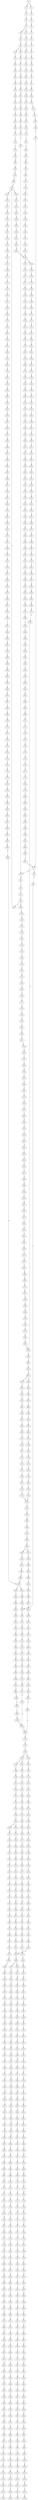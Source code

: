 strict digraph  {
	S0 -> S1 [ label = G ];
	S0 -> S2 [ label = T ];
	S1 -> S3 [ label = T ];
	S2 -> S4 [ label = T ];
	S3 -> S5 [ label = C ];
	S4 -> S6 [ label = C ];
	S5 -> S7 [ label = G ];
	S6 -> S8 [ label = G ];
	S7 -> S9 [ label = A ];
	S7 -> S10 [ label = T ];
	S8 -> S11 [ label = A ];
	S9 -> S12 [ label = A ];
	S10 -> S13 [ label = G ];
	S11 -> S14 [ label = A ];
	S12 -> S15 [ label = C ];
	S13 -> S16 [ label = C ];
	S14 -> S17 [ label = C ];
	S15 -> S18 [ label = C ];
	S15 -> S19 [ label = A ];
	S16 -> S20 [ label = A ];
	S17 -> S21 [ label = A ];
	S18 -> S22 [ label = T ];
	S19 -> S23 [ label = C ];
	S20 -> S24 [ label = T ];
	S21 -> S25 [ label = C ];
	S22 -> S26 [ label = T ];
	S23 -> S27 [ label = C ];
	S24 -> S28 [ label = C ];
	S25 -> S29 [ label = G ];
	S26 -> S30 [ label = C ];
	S27 -> S31 [ label = C ];
	S28 -> S32 [ label = C ];
	S29 -> S33 [ label = C ];
	S30 -> S34 [ label = G ];
	S31 -> S35 [ label = G ];
	S32 -> S36 [ label = G ];
	S33 -> S37 [ label = G ];
	S34 -> S38 [ label = T ];
	S35 -> S39 [ label = T ];
	S36 -> S40 [ label = C ];
	S37 -> S41 [ label = C ];
	S38 -> S42 [ label = A ];
	S39 -> S43 [ label = A ];
	S40 -> S44 [ label = A ];
	S41 -> S45 [ label = A ];
	S42 -> S46 [ label = C ];
	S43 -> S47 [ label = C ];
	S44 -> S48 [ label = C ];
	S45 -> S49 [ label = C ];
	S46 -> S50 [ label = T ];
	S47 -> S51 [ label = G ];
	S48 -> S52 [ label = G ];
	S49 -> S53 [ label = G ];
	S50 -> S54 [ label = T ];
	S51 -> S55 [ label = T ];
	S52 -> S56 [ label = T ];
	S53 -> S57 [ label = T ];
	S54 -> S58 [ label = C ];
	S55 -> S59 [ label = C ];
	S56 -> S60 [ label = C ];
	S57 -> S61 [ label = C ];
	S58 -> S62 [ label = A ];
	S59 -> S63 [ label = C ];
	S60 -> S64 [ label = G ];
	S61 -> S65 [ label = C ];
	S62 -> S66 [ label = A ];
	S63 -> S67 [ label = A ];
	S64 -> S68 [ label = A ];
	S65 -> S69 [ label = A ];
	S66 -> S70 [ label = G ];
	S67 -> S71 [ label = G ];
	S68 -> S72 [ label = G ];
	S69 -> S73 [ label = G ];
	S70 -> S74 [ label = C ];
	S71 -> S75 [ label = C ];
	S72 -> S76 [ label = C ];
	S73 -> S77 [ label = C ];
	S74 -> S78 [ label = G ];
	S75 -> S79 [ label = G ];
	S76 -> S80 [ label = G ];
	S77 -> S81 [ label = T ];
	S77 -> S79 [ label = G ];
	S78 -> S82 [ label = A ];
	S79 -> S83 [ label = A ];
	S80 -> S84 [ label = A ];
	S81 -> S85 [ label = T ];
	S82 -> S86 [ label = G ];
	S83 -> S87 [ label = G ];
	S84 -> S88 [ label = G ];
	S85 -> S89 [ label = C ];
	S86 -> S90 [ label = T ];
	S87 -> S91 [ label = T ];
	S88 -> S92 [ label = T ];
	S89 -> S93 [ label = A ];
	S90 -> S94 [ label = C ];
	S91 -> S95 [ label = C ];
	S92 -> S96 [ label = C ];
	S93 -> S97 [ label = C ];
	S94 -> S98 [ label = C ];
	S95 -> S99 [ label = C ];
	S95 -> S100 [ label = T ];
	S96 -> S101 [ label = G ];
	S97 -> S102 [ label = G ];
	S98 -> S103 [ label = C ];
	S99 -> S103 [ label = C ];
	S100 -> S104 [ label = C ];
	S101 -> S105 [ label = A ];
	S102 -> S106 [ label = C ];
	S103 -> S107 [ label = T ];
	S103 -> S108 [ label = G ];
	S104 -> S109 [ label = G ];
	S105 -> S110 [ label = A ];
	S106 -> S111 [ label = C ];
	S107 -> S112 [ label = C ];
	S108 -> S113 [ label = C ];
	S109 -> S114 [ label = T ];
	S110 -> S115 [ label = C ];
	S111 -> S116 [ label = C ];
	S112 -> S117 [ label = C ];
	S113 -> S118 [ label = C ];
	S114 -> S119 [ label = C ];
	S115 -> S120 [ label = C ];
	S116 -> S121 [ label = T ];
	S117 -> S122 [ label = G ];
	S118 -> S123 [ label = T ];
	S119 -> S124 [ label = T ];
	S120 -> S125 [ label = T ];
	S121 -> S126 [ label = T ];
	S122 -> S127 [ label = G ];
	S123 -> S128 [ label = G ];
	S124 -> S129 [ label = G ];
	S125 -> S130 [ label = G ];
	S126 -> S131 [ label = C ];
	S127 -> S132 [ label = T ];
	S128 -> S133 [ label = T ];
	S129 -> S134 [ label = T ];
	S130 -> S135 [ label = T ];
	S131 -> S136 [ label = A ];
	S132 -> S137 [ label = C ];
	S133 -> S138 [ label = C ];
	S134 -> S139 [ label = T ];
	S135 -> S140 [ label = C ];
	S136 -> S141 [ label = T ];
	S137 -> S142 [ label = T ];
	S138 -> S143 [ label = G ];
	S139 -> S144 [ label = C ];
	S140 -> S145 [ label = G ];
	S141 -> S146 [ label = C ];
	S142 -> S147 [ label = G ];
	S143 -> S148 [ label = C ];
	S144 -> S149 [ label = C ];
	S145 -> S150 [ label = C ];
	S146 -> S151 [ label = C ];
	S147 -> S152 [ label = G ];
	S148 -> S153 [ label = G ];
	S149 -> S154 [ label = G ];
	S150 -> S155 [ label = G ];
	S151 -> S156 [ label = A ];
	S152 -> S157 [ label = A ];
	S153 -> S158 [ label = C ];
	S154 -> S159 [ label = T ];
	S155 -> S158 [ label = C ];
	S156 -> S160 [ label = G ];
	S157 -> S161 [ label = G ];
	S158 -> S162 [ label = G ];
	S158 -> S163 [ label = A ];
	S159 -> S164 [ label = G ];
	S160 -> S165 [ label = A ];
	S161 -> S166 [ label = G ];
	S162 -> S167 [ label = A ];
	S163 -> S168 [ label = A ];
	S164 -> S169 [ label = G ];
	S165 -> S170 [ label = A ];
	S166 -> S171 [ label = G ];
	S167 -> S172 [ label = G ];
	S168 -> S173 [ label = C ];
	S169 -> S174 [ label = C ];
	S170 -> S175 [ label = C ];
	S171 -> S176 [ label = T ];
	S172 -> S177 [ label = C ];
	S173 -> S178 [ label = C ];
	S174 -> S179 [ label = C ];
	S175 -> S180 [ label = C ];
	S176 -> S181 [ label = G ];
	S177 -> S182 [ label = A ];
	S178 -> S183 [ label = C ];
	S179 -> S184 [ label = C ];
	S180 -> S185 [ label = A ];
	S180 -> S186 [ label = G ];
	S181 -> S187 [ label = T ];
	S182 -> S188 [ label = G ];
	S183 -> S189 [ label = G ];
	S184 -> S190 [ label = G ];
	S185 -> S191 [ label = G ];
	S185 -> S192 [ label = C ];
	S186 -> S193 [ label = G ];
	S187 -> S194 [ label = T ];
	S188 -> S195 [ label = T ];
	S189 -> S196 [ label = T ];
	S190 -> S197 [ label = T ];
	S191 -> S198 [ label = A ];
	S192 -> S199 [ label = C ];
	S193 -> S200 [ label = A ];
	S194 -> S201 [ label = C ];
	S195 -> S202 [ label = G ];
	S196 -> S203 [ label = A ];
	S197 -> S204 [ label = C ];
	S198 -> S205 [ label = C ];
	S199 -> S206 [ label = A ];
	S200 -> S207 [ label = C ];
	S201 -> S208 [ label = C ];
	S202 -> S209 [ label = C ];
	S203 -> S210 [ label = C ];
	S204 -> S211 [ label = C ];
	S205 -> S212 [ label = T ];
	S206 -> S213 [ label = C ];
	S207 -> S214 [ label = G ];
	S208 -> S215 [ label = A ];
	S209 -> S216 [ label = A ];
	S210 -> S217 [ label = A ];
	S211 -> S218 [ label = A ];
	S212 -> S219 [ label = C ];
	S213 -> S220 [ label = C ];
	S214 -> S221 [ label = C ];
	S215 -> S222 [ label = G ];
	S216 -> S223 [ label = A ];
	S217 -> S224 [ label = G ];
	S218 -> S225 [ label = G ];
	S219 -> S226 [ label = C ];
	S220 -> S227 [ label = C ];
	S221 -> S228 [ label = C ];
	S222 -> S229 [ label = C ];
	S223 -> S230 [ label = C ];
	S224 -> S231 [ label = C ];
	S225 -> S232 [ label = T ];
	S226 -> S233 [ label = C ];
	S227 -> S234 [ label = C ];
	S228 -> S235 [ label = C ];
	S229 -> S236 [ label = A ];
	S230 -> S237 [ label = A ];
	S231 -> S238 [ label = A ];
	S232 -> S239 [ label = A ];
	S233 -> S240 [ label = A ];
	S234 -> S241 [ label = T ];
	S235 -> S242 [ label = A ];
	S236 -> S243 [ label = G ];
	S237 -> S244 [ label = G ];
	S238 -> S245 [ label = G ];
	S239 -> S246 [ label = G ];
	S240 -> S247 [ label = T ];
	S241 -> S248 [ label = T ];
	S242 -> S249 [ label = T ];
	S243 -> S250 [ label = A ];
	S244 -> S251 [ label = C ];
	S245 -> S252 [ label = G ];
	S246 -> S253 [ label = C ];
	S247 -> S254 [ label = C ];
	S248 -> S255 [ label = C ];
	S249 -> S256 [ label = C ];
	S250 -> S257 [ label = T ];
	S251 -> S258 [ label = T ];
	S252 -> S259 [ label = T ];
	S253 -> S260 [ label = T ];
	S254 -> S261 [ label = T ];
	S255 -> S262 [ label = C ];
	S255 -> S263 [ label = G ];
	S256 -> S264 [ label = G ];
	S257 -> S265 [ label = A ];
	S258 -> S266 [ label = A ];
	S259 -> S267 [ label = G ];
	S260 -> S268 [ label = C ];
	S261 -> S269 [ label = G ];
	S262 -> S270 [ label = T ];
	S263 -> S271 [ label = A ];
	S264 -> S272 [ label = T ];
	S265 -> S273 [ label = A ];
	S266 -> S274 [ label = C ];
	S267 -> S275 [ label = C ];
	S268 -> S276 [ label = C ];
	S269 -> S277 [ label = C ];
	S270 -> S278 [ label = G ];
	S271 -> S279 [ label = T ];
	S272 -> S280 [ label = C ];
	S273 -> S281 [ label = A ];
	S274 -> S282 [ label = G ];
	S275 -> S283 [ label = A ];
	S276 -> S284 [ label = A ];
	S277 -> S285 [ label = C ];
	S278 -> S286 [ label = T ];
	S279 -> S287 [ label = C ];
	S280 -> S288 [ label = C ];
	S281 -> S289 [ label = A ];
	S282 -> S290 [ label = A ];
	S283 -> S291 [ label = C ];
	S284 -> S292 [ label = C ];
	S285 -> S293 [ label = A ];
	S286 -> S294 [ label = C ];
	S287 -> S295 [ label = G ];
	S288 -> S296 [ label = T ];
	S289 -> S297 [ label = A ];
	S290 -> S298 [ label = G ];
	S291 -> S299 [ label = G ];
	S292 -> S300 [ label = C ];
	S293 -> S301 [ label = G ];
	S294 -> S302 [ label = C ];
	S295 -> S303 [ label = T ];
	S296 -> S304 [ label = C ];
	S297 -> S305 [ label = C ];
	S298 -> S306 [ label = A ];
	S299 -> S307 [ label = C ];
	S300 -> S308 [ label = G ];
	S301 -> S309 [ label = T ];
	S302 -> S310 [ label = T ];
	S303 -> S311 [ label = T ];
	S304 -> S312 [ label = T ];
	S305 -> S313 [ label = T ];
	S306 -> S314 [ label = A ];
	S307 -> S315 [ label = G ];
	S308 -> S316 [ label = G ];
	S309 -> S317 [ label = C ];
	S310 -> S318 [ label = T ];
	S311 -> S319 [ label = T ];
	S312 -> S320 [ label = T ];
	S313 -> S321 [ label = T ];
	S314 -> S322 [ label = C ];
	S315 -> S323 [ label = G ];
	S316 -> S324 [ label = A ];
	S317 -> S325 [ label = G ];
	S318 -> S326 [ label = G ];
	S319 -> S327 [ label = G ];
	S320 -> S328 [ label = C ];
	S321 -> S329 [ label = T ];
	S322 -> S330 [ label = T ];
	S323 -> S331 [ label = T ];
	S324 -> S332 [ label = C ];
	S325 -> S333 [ label = T ];
	S326 -> S334 [ label = T ];
	S327 -> S335 [ label = T ];
	S328 -> S336 [ label = T ];
	S329 -> S337 [ label = G ];
	S330 -> S338 [ label = G ];
	S331 -> S339 [ label = G ];
	S332 -> S340 [ label = G ];
	S333 -> S341 [ label = A ];
	S334 -> S342 [ label = A ];
	S335 -> S343 [ label = A ];
	S336 -> S344 [ label = C ];
	S337 -> S345 [ label = C ];
	S338 -> S346 [ label = G ];
	S339 -> S347 [ label = C ];
	S340 -> S348 [ label = T ];
	S341 -> S349 [ label = A ];
	S342 -> S350 [ label = G ];
	S343 -> S351 [ label = G ];
	S344 -> S352 [ label = G ];
	S345 -> S353 [ label = C ];
	S346 -> S354 [ label = C ];
	S347 -> S355 [ label = C ];
	S348 -> S356 [ label = C ];
	S349 -> S357 [ label = G ];
	S350 -> S358 [ label = G ];
	S351 -> S359 [ label = G ];
	S352 -> S360 [ label = G ];
	S353 -> S361 [ label = G ];
	S354 -> S362 [ label = G ];
	S355 -> S363 [ label = G ];
	S356 -> S364 [ label = G ];
	S357 -> S365 [ label = A ];
	S358 -> S366 [ label = A ];
	S359 -> S367 [ label = A ];
	S360 -> S368 [ label = A ];
	S361 -> S369 [ label = T ];
	S362 -> S370 [ label = C ];
	S363 -> S371 [ label = C ];
	S364 -> S372 [ label = T ];
	S365 -> S373 [ label = C ];
	S366 -> S374 [ label = G ];
	S367 -> S375 [ label = A ];
	S368 -> S376 [ label = G ];
	S369 -> S377 [ label = A ];
	S370 -> S378 [ label = A ];
	S371 -> S379 [ label = A ];
	S372 -> S380 [ label = G ];
	S373 -> S381 [ label = G ];
	S374 -> S382 [ label = A ];
	S375 -> S383 [ label = A ];
	S376 -> S384 [ label = A ];
	S377 -> S385 [ label = G ];
	S378 -> S386 [ label = G ];
	S379 -> S387 [ label = A ];
	S380 -> S388 [ label = A ];
	S381 -> S389 [ label = G ];
	S382 -> S390 [ label = G ];
	S383 -> S391 [ label = G ];
	S384 -> S392 [ label = G ];
	S385 -> S393 [ label = C ];
	S386 -> S394 [ label = C ];
	S387 -> S395 [ label = C ];
	S388 -> S396 [ label = C ];
	S389 -> S397 [ label = C ];
	S390 -> S398 [ label = G ];
	S391 -> S399 [ label = G ];
	S392 -> S400 [ label = G ];
	S393 -> S401 [ label = C ];
	S394 -> S402 [ label = G ];
	S395 -> S403 [ label = C ];
	S396 -> S404 [ label = C ];
	S397 -> S405 [ label = T ];
	S398 -> S406 [ label = T ];
	S399 -> S407 [ label = T ];
	S400 -> S408 [ label = T ];
	S401 -> S409 [ label = G ];
	S402 -> S410 [ label = G ];
	S403 -> S411 [ label = A ];
	S404 -> S412 [ label = G ];
	S405 -> S413 [ label = C ];
	S406 -> S414 [ label = C ];
	S407 -> S415 [ label = C ];
	S408 -> S416 [ label = C ];
	S409 -> S417 [ label = G ];
	S410 -> S418 [ label = G ];
	S411 -> S419 [ label = G ];
	S412 -> S420 [ label = G ];
	S413 -> S421 [ label = T ];
	S414 -> S422 [ label = C ];
	S415 -> S423 [ label = C ];
	S416 -> S422 [ label = C ];
	S417 -> S424 [ label = T ];
	S418 -> S425 [ label = T ];
	S419 -> S426 [ label = T ];
	S420 -> S427 [ label = T ];
	S421 -> S428 [ label = C ];
	S422 -> S429 [ label = C ];
	S423 -> S430 [ label = C ];
	S424 -> S431 [ label = G ];
	S425 -> S432 [ label = G ];
	S426 -> S433 [ label = C ];
	S427 -> S434 [ label = C ];
	S428 -> S435 [ label = G ];
	S429 -> S436 [ label = A ];
	S429 -> S437 [ label = G ];
	S430 -> S438 [ label = G ];
	S431 -> S439 [ label = A ];
	S432 -> S440 [ label = C ];
	S433 -> S441 [ label = G ];
	S434 -> S442 [ label = G ];
	S435 -> S443 [ label = A ];
	S436 -> S444 [ label = G ];
	S437 -> S445 [ label = G ];
	S438 -> S446 [ label = A ];
	S439 -> S447 [ label = C ];
	S440 -> S448 [ label = C ];
	S441 -> S449 [ label = C ];
	S442 -> S450 [ label = C ];
	S443 -> S451 [ label = A ];
	S444 -> S452 [ label = A ];
	S445 -> S453 [ label = A ];
	S446 -> S454 [ label = A ];
	S447 -> S455 [ label = G ];
	S448 -> S456 [ label = G ];
	S449 -> S457 [ label = G ];
	S450 -> S458 [ label = G ];
	S451 -> S459 [ label = G ];
	S452 -> S460 [ label = G ];
	S453 -> S461 [ label = G ];
	S454 -> S462 [ label = G ];
	S455 -> S463 [ label = T ];
	S456 -> S464 [ label = C ];
	S457 -> S465 [ label = C ];
	S458 -> S466 [ label = T ];
	S459 -> S467 [ label = T ];
	S460 -> S468 [ label = C ];
	S461 -> S469 [ label = G ];
	S462 -> S470 [ label = T ];
	S463 -> S471 [ label = G ];
	S464 -> S472 [ label = C ];
	S465 -> S473 [ label = A ];
	S466 -> S474 [ label = A ];
	S467 -> S475 [ label = C ];
	S468 -> S476 [ label = C ];
	S469 -> S477 [ label = C ];
	S470 -> S478 [ label = C ];
	S471 -> S479 [ label = G ];
	S472 -> S480 [ label = G ];
	S473 -> S481 [ label = G ];
	S474 -> S482 [ label = G ];
	S475 -> S483 [ label = G ];
	S476 -> S484 [ label = A ];
	S477 -> S485 [ label = G ];
	S478 -> S486 [ label = G ];
	S479 -> S487 [ label = G ];
	S480 -> S488 [ label = G ];
	S481 -> S489 [ label = C ];
	S482 -> S490 [ label = C ];
	S483 -> S491 [ label = C ];
	S484 -> S492 [ label = C ];
	S485 -> S493 [ label = T ];
	S486 -> S494 [ label = A ];
	S487 -> S495 [ label = T ];
	S488 -> S496 [ label = T ];
	S489 -> S497 [ label = C ];
	S490 -> S498 [ label = C ];
	S491 -> S499 [ label = G ];
	S492 -> S500 [ label = G ];
	S493 -> S501 [ label = G ];
	S494 -> S502 [ label = G ];
	S495 -> S503 [ label = A ];
	S496 -> S504 [ label = G ];
	S497 -> S505 [ label = G ];
	S498 -> S506 [ label = G ];
	S499 -> S507 [ label = G ];
	S500 -> S508 [ label = G ];
	S501 -> S509 [ label = G ];
	S502 -> S510 [ label = G ];
	S503 -> S511 [ label = C ];
	S504 -> S512 [ label = G ];
	S505 -> S513 [ label = G ];
	S506 -> S514 [ label = C ];
	S507 -> S515 [ label = C ];
	S508 -> S516 [ label = T ];
	S509 -> S517 [ label = T ];
	S510 -> S518 [ label = T ];
	S511 -> S519 [ label = T ];
	S512 -> S520 [ label = T ];
	S513 -> S521 [ label = T ];
	S514 -> S522 [ label = T ];
	S515 -> S523 [ label = T ];
	S516 -> S524 [ label = T ];
	S517 -> S525 [ label = A ];
	S518 -> S526 [ label = A ];
	S519 -> S527 [ label = A ];
	S520 -> S528 [ label = G ];
	S521 -> S529 [ label = G ];
	S522 -> S530 [ label = G ];
	S523 -> S531 [ label = A ];
	S524 -> S532 [ label = A ];
	S525 -> S533 [ label = T ];
	S526 -> S534 [ label = T ];
	S527 -> S535 [ label = T ];
	S528 -> S536 [ label = G ];
	S529 -> S537 [ label = G ];
	S530 -> S538 [ label = G ];
	S531 -> S539 [ label = T ];
	S532 -> S540 [ label = C ];
	S533 -> S541 [ label = G ];
	S534 -> S542 [ label = A ];
	S535 -> S543 [ label = T ];
	S536 -> S544 [ label = A ];
	S537 -> S545 [ label = A ];
	S538 -> S546 [ label = A ];
	S539 -> S547 [ label = A ];
	S540 -> S548 [ label = T ];
	S541 -> S549 [ label = A ];
	S542 -> S550 [ label = A ];
	S543 -> S551 [ label = G ];
	S544 -> S552 [ label = A ];
	S545 -> S553 [ label = A ];
	S546 -> S554 [ label = A ];
	S547 -> S555 [ label = G ];
	S548 -> S556 [ label = G ];
	S549 -> S557 [ label = G ];
	S550 -> S558 [ label = G ];
	S551 -> S559 [ label = G ];
	S552 -> S560 [ label = C ];
	S553 -> S561 [ label = G ];
	S554 -> S562 [ label = G ];
	S555 -> S563 [ label = T ];
	S556 -> S564 [ label = C ];
	S557 -> S565 [ label = C ];
	S558 -> S566 [ label = T ];
	S559 -> S567 [ label = A ];
	S560 -> S568 [ label = C ];
	S561 -> S569 [ label = A ];
	S562 -> S570 [ label = A ];
	S563 -> S571 [ label = A ];
	S564 -> S572 [ label = A ];
	S565 -> S573 [ label = G ];
	S566 -> S574 [ label = C ];
	S567 -> S575 [ label = A ];
	S568 -> S576 [ label = T ];
	S569 -> S577 [ label = A ];
	S570 -> S578 [ label = A ];
	S571 -> S579 [ label = G ];
	S572 -> S580 [ label = G ];
	S573 -> S581 [ label = G ];
	S574 -> S582 [ label = G ];
	S575 -> S583 [ label = C ];
	S576 -> S584 [ label = C ];
	S577 -> S585 [ label = C ];
	S578 -> S586 [ label = C ];
	S579 -> S587 [ label = C ];
	S580 -> S588 [ label = A ];
	S581 -> S589 [ label = T ];
	S582 -> S590 [ label = T ];
	S583 -> S591 [ label = G ];
	S584 -> S592 [ label = G ];
	S585 -> S593 [ label = G ];
	S586 -> S593 [ label = G ];
	S587 -> S594 [ label = C ];
	S588 -> S595 [ label = C ];
	S589 -> S596 [ label = C ];
	S590 -> S597 [ label = G ];
	S591 -> S598 [ label = G ];
	S592 -> S599 [ label = G ];
	S593 -> S600 [ label = G ];
	S594 -> S601 [ label = G ];
	S595 -> S602 [ label = G ];
	S596 -> S603 [ label = G ];
	S597 -> S604 [ label = G ];
	S598 -> S605 [ label = T ];
	S599 -> S606 [ label = C ];
	S600 -> S607 [ label = C ];
	S601 -> S608 [ label = A ];
	S602 -> S609 [ label = G ];
	S603 -> S610 [ label = C ];
	S604 -> S611 [ label = T ];
	S605 -> S612 [ label = A ];
	S606 -> S613 [ label = A ];
	S607 -> S614 [ label = A ];
	S608 -> S615 [ label = A ];
	S609 -> S616 [ label = A ];
	S610 -> S617 [ label = A ];
	S611 -> S618 [ label = A ];
	S612 -> S619 [ label = C ];
	S613 -> S620 [ label = C ];
	S614 -> S621 [ label = C ];
	S615 -> S622 [ label = A ];
	S616 -> S623 [ label = C ];
	S617 -> S624 [ label = C ];
	S618 -> S625 [ label = C ];
	S619 -> S626 [ label = G ];
	S620 -> S627 [ label = G ];
	S621 -> S628 [ label = C ];
	S621 -> S629 [ label = T ];
	S622 -> S630 [ label = C ];
	S623 -> S631 [ label = A ];
	S624 -> S632 [ label = G ];
	S625 -> S633 [ label = C ];
	S626 -> S634 [ label = A ];
	S627 -> S635 [ label = C ];
	S628 -> S636 [ label = G ];
	S629 -> S637 [ label = G ];
	S630 -> S638 [ label = C ];
	S631 -> S639 [ label = C ];
	S632 -> S640 [ label = C ];
	S633 -> S641 [ label = G ];
	S634 -> S642 [ label = A ];
	S635 -> S643 [ label = G ];
	S636 -> S644 [ label = G ];
	S637 -> S645 [ label = G ];
	S638 -> S646 [ label = C ];
	S639 -> S647 [ label = A ];
	S640 -> S648 [ label = G ];
	S641 -> S649 [ label = G ];
	S642 -> S650 [ label = G ];
	S643 -> S651 [ label = C ];
	S644 -> S652 [ label = G ];
	S645 -> S653 [ label = G ];
	S646 -> S654 [ label = C ];
	S647 -> S655 [ label = C ];
	S648 -> S656 [ label = C ];
	S649 -> S657 [ label = T ];
	S650 -> S658 [ label = A ];
	S651 -> S659 [ label = G ];
	S652 -> S660 [ label = A ];
	S653 -> S661 [ label = A ];
	S654 -> S662 [ label = G ];
	S655 -> S663 [ label = C ];
	S656 -> S664 [ label = G ];
	S657 -> S665 [ label = G ];
	S658 -> S666 [ label = A ];
	S659 -> S667 [ label = C ];
	S660 -> S668 [ label = A ];
	S661 -> S669 [ label = A ];
	S662 -> S670 [ label = A ];
	S663 -> S671 [ label = T ];
	S664 -> S672 [ label = G ];
	S665 -> S673 [ label = G ];
	S666 -> S674 [ label = G ];
	S667 -> S675 [ label = G ];
	S668 -> S676 [ label = T ];
	S669 -> S677 [ label = C ];
	S670 -> S678 [ label = C ];
	S671 -> S679 [ label = C ];
	S672 -> S680 [ label = C ];
	S673 -> S681 [ label = T ];
	S674 -> S682 [ label = T ];
	S675 -> S683 [ label = T ];
	S676 -> S684 [ label = T ];
	S677 -> S685 [ label = T ];
	S678 -> S686 [ label = T ];
	S679 -> S687 [ label = T ];
	S680 -> S688 [ label = T ];
	S681 -> S689 [ label = T ];
	S682 -> S690 [ label = G ];
	S683 -> S691 [ label = C ];
	S684 -> S692 [ label = G ];
	S685 -> S693 [ label = G ];
	S686 -> S694 [ label = A ];
	S687 -> S695 [ label = A ];
	S688 -> S696 [ label = G ];
	S689 -> S697 [ label = A ];
	S690 -> S698 [ label = T ];
	S691 -> S699 [ label = G ];
	S692 -> S700 [ label = A ];
	S693 -> S701 [ label = G ];
	S694 -> S702 [ label = G ];
	S695 -> S703 [ label = G ];
	S696 -> S704 [ label = G ];
	S697 -> S705 [ label = G ];
	S698 -> S706 [ label = C ];
	S699 -> S707 [ label = A ];
	S700 -> S708 [ label = A ];
	S701 -> S709 [ label = A ];
	S702 -> S710 [ label = A ];
	S703 -> S711 [ label = A ];
	S704 -> S712 [ label = A ];
	S705 -> S713 [ label = A ];
	S706 -> S714 [ label = C ];
	S707 -> S715 [ label = C ];
	S708 -> S716 [ label = C ];
	S709 -> S717 [ label = C ];
	S710 -> S718 [ label = A ];
	S711 -> S719 [ label = A ];
	S712 -> S720 [ label = A ];
	S713 -> S721 [ label = A ];
	S714 -> S722 [ label = T ];
	S715 -> S723 [ label = G ];
	S716 -> S724 [ label = C ];
	S717 -> S725 [ label = C ];
	S718 -> S726 [ label = T ];
	S719 -> S727 [ label = C ];
	S720 -> S728 [ label = T ];
	S721 -> S729 [ label = G ];
	S722 -> S730 [ label = G ];
	S723 -> S731 [ label = C ];
	S724 -> S732 [ label = C ];
	S725 -> S733 [ label = C ];
	S726 -> S734 [ label = C ];
	S727 -> S735 [ label = G ];
	S728 -> S736 [ label = G ];
	S729 -> S737 [ label = G ];
	S730 -> S738 [ label = G ];
	S731 -> S739 [ label = G ];
	S732 -> S740 [ label = G ];
	S733 -> S741 [ label = G ];
	S734 -> S742 [ label = G ];
	S735 -> S743 [ label = A ];
	S736 -> S744 [ label = G ];
	S737 -> S745 [ label = G ];
	S738 -> S746 [ label = C ];
	S739 -> S747 [ label = C ];
	S740 -> S748 [ label = T ];
	S741 -> S749 [ label = T ];
	S742 -> S750 [ label = G ];
	S743 -> S751 [ label = G ];
	S744 -> S752 [ label = G ];
	S745 -> S753 [ label = G ];
	S746 -> S754 [ label = C ];
	S747 -> S755 [ label = C ];
	S748 -> S756 [ label = C ];
	S749 -> S757 [ label = C ];
	S750 -> S758 [ label = G ];
	S751 -> S759 [ label = G ];
	S752 -> S760 [ label = G ];
	S753 -> S761 [ label = G ];
	S754 -> S762 [ label = T ];
	S755 -> S763 [ label = T ];
	S756 -> S764 [ label = T ];
	S757 -> S765 [ label = T ];
	S758 -> S766 [ label = T ];
	S759 -> S767 [ label = T ];
	S760 -> S768 [ label = T ];
	S761 -> S769 [ label = T ];
	S762 -> S770 [ label = G ];
	S763 -> S771 [ label = C ];
	S764 -> S772 [ label = C ];
	S765 -> S773 [ label = C ];
	S766 -> S774 [ label = A ];
	S767 -> S775 [ label = G ];
	S768 -> S776 [ label = C ];
	S769 -> S777 [ label = C ];
	S770 -> S778 [ label = G ];
	S771 -> S779 [ label = G ];
	S772 -> S780 [ label = G ];
	S773 -> S780 [ label = G ];
	S774 -> S781 [ label = T ];
	S775 -> S782 [ label = T ];
	S776 -> S783 [ label = C ];
	S777 -> S784 [ label = C ];
	S778 -> S785 [ label = G ];
	S779 -> S786 [ label = G ];
	S780 -> S787 [ label = G ];
	S781 -> S788 [ label = C ];
	S782 -> S789 [ label = C ];
	S783 -> S790 [ label = G ];
	S784 -> S791 [ label = G ];
	S785 -> S792 [ label = T ];
	S786 -> S793 [ label = G ];
	S787 -> S794 [ label = C ];
	S788 -> S795 [ label = C ];
	S789 -> S796 [ label = C ];
	S790 -> S797 [ label = C ];
	S791 -> S798 [ label = T ];
	S792 -> S799 [ label = C ];
	S793 -> S800 [ label = C ];
	S794 -> S801 [ label = A ];
	S795 -> S802 [ label = C ];
	S796 -> S803 [ label = C ];
	S797 -> S804 [ label = C ];
	S798 -> S805 [ label = C ];
	S799 -> S806 [ label = C ];
	S800 -> S807 [ label = T ];
	S801 -> S808 [ label = C ];
	S802 -> S809 [ label = G ];
	S803 -> S810 [ label = T ];
	S804 -> S811 [ label = G ];
	S805 -> S812 [ label = G ];
	S806 -> S813 [ label = C ];
	S807 -> S814 [ label = C ];
	S808 -> S815 [ label = C ];
	S809 -> S816 [ label = A ];
	S810 -> S817 [ label = G ];
	S811 -> S818 [ label = G ];
	S812 -> S819 [ label = G ];
	S813 -> S820 [ label = G ];
	S814 -> S821 [ label = A ];
	S815 -> S822 [ label = G ];
	S816 -> S823 [ label = A ];
	S817 -> S824 [ label = T ];
	S818 -> S825 [ label = A ];
	S819 -> S826 [ label = A ];
	S820 -> S827 [ label = A ];
	S821 -> S828 [ label = C ];
	S822 -> S829 [ label = A ];
	S823 -> S830 [ label = A ];
	S824 -> S831 [ label = C ];
	S825 -> S832 [ label = A ];
	S826 -> S833 [ label = A ];
	S827 -> S834 [ label = G ];
	S828 -> S835 [ label = G ];
	S829 -> S836 [ label = G ];
	S829 -> S837 [ label = A ];
	S830 -> S838 [ label = G ];
	S831 -> S839 [ label = C ];
	S832 -> S840 [ label = C ];
	S833 -> S841 [ label = C ];
	S834 -> S842 [ label = T ];
	S835 -> S843 [ label = T ];
	S836 -> S844 [ label = T ];
	S837 -> S845 [ label = T ];
	S838 -> S846 [ label = T ];
	S839 -> S847 [ label = T ];
	S840 -> S848 [ label = T ];
	S841 -> S849 [ label = T ];
	S842 -> S850 [ label = C ];
	S843 -> S851 [ label = C ];
	S844 -> S852 [ label = C ];
	S845 -> S853 [ label = G ];
	S846 -> S854 [ label = G ];
	S847 -> S855 [ label = A ];
	S848 -> S856 [ label = G ];
	S849 -> S857 [ label = A ];
	S850 -> S858 [ label = C ];
	S851 -> S859 [ label = C ];
	S852 -> S860 [ label = C ];
	S853 -> S861 [ label = T ];
	S854 -> S862 [ label = T ];
	S855 -> S863 [ label = C ];
	S856 -> S864 [ label = C ];
	S857 -> S865 [ label = C ];
	S858 -> S866 [ label = A ];
	S859 -> S867 [ label = A ];
	S860 -> S868 [ label = A ];
	S861 -> S869 [ label = A ];
	S862 -> S870 [ label = C ];
	S863 -> S871 [ label = T ];
	S864 -> S872 [ label = A ];
	S865 -> S873 [ label = A ];
	S866 -> S874 [ label = G ];
	S867 -> S875 [ label = G ];
	S868 -> S874 [ label = G ];
	S869 -> S876 [ label = G ];
	S870 -> S877 [ label = G ];
	S871 -> S878 [ label = A ];
	S872 -> S879 [ label = A ];
	S873 -> S880 [ label = A ];
	S874 -> S881 [ label = T ];
	S874 -> S882 [ label = C ];
	S875 -> S77 [ label = C ];
	S876 -> S883 [ label = T ];
	S877 -> S884 [ label = T ];
	S878 -> S885 [ label = C ];
	S879 -> S886 [ label = C ];
	S880 -> S887 [ label = C ];
	S881 -> S888 [ label = A ];
	S882 -> S889 [ label = T ];
	S883 -> S890 [ label = T ];
	S884 -> S891 [ label = C ];
	S885 -> S892 [ label = C ];
	S886 -> S893 [ label = C ];
	S887 -> S894 [ label = G ];
	S888 -> S895 [ label = G ];
	S889 -> S896 [ label = T ];
	S890 -> S897 [ label = T ];
	S891 -> S898 [ label = G ];
	S892 -> S899 [ label = A ];
	S893 -> S900 [ label = A ];
	S894 -> S901 [ label = A ];
	S895 -> S902 [ label = G ];
	S896 -> S89 [ label = C ];
	S897 -> S903 [ label = C ];
	S898 -> S904 [ label = G ];
	S899 -> S905 [ label = G ];
	S900 -> S906 [ label = G ];
	S901 -> S907 [ label = A ];
	S902 -> S908 [ label = G ];
	S903 -> S909 [ label = A ];
	S904 -> S910 [ label = A ];
	S905 -> S911 [ label = G ];
	S906 -> S912 [ label = A ];
	S907 -> S913 [ label = A ];
	S908 -> S914 [ label = T ];
	S909 -> S915 [ label = C ];
	S910 -> S916 [ label = A ];
	S911 -> S917 [ label = A ];
	S912 -> S918 [ label = A ];
	S913 -> S919 [ label = A ];
	S914 -> S920 [ label = C ];
	S915 -> S921 [ label = T ];
	S916 -> S922 [ label = C ];
	S917 -> S923 [ label = G ];
	S918 -> S924 [ label = C ];
	S919 -> S925 [ label = C ];
	S920 -> S926 [ label = A ];
	S921 -> S927 [ label = C ];
	S922 -> S928 [ label = A ];
	S923 -> S929 [ label = A ];
	S924 -> S930 [ label = A ];
	S925 -> S931 [ label = A ];
	S926 -> S932 [ label = C ];
	S927 -> S933 [ label = C ];
	S928 -> S934 [ label = G ];
	S929 -> S935 [ label = G ];
	S930 -> S936 [ label = G ];
	S931 -> S937 [ label = G ];
	S932 -> S938 [ label = T ];
	S933 -> S939 [ label = T ];
	S934 -> S940 [ label = G ];
	S935 -> S941 [ label = T ];
	S936 -> S942 [ label = C ];
	S937 -> S943 [ label = A ];
	S938 -> S944 [ label = C ];
	S939 -> S945 [ label = T ];
	S940 -> S946 [ label = A ];
	S941 -> S947 [ label = C ];
	S942 -> S948 [ label = C ];
	S943 -> S949 [ label = A ];
	S944 -> S950 [ label = G ];
	S945 -> S951 [ label = T ];
	S946 -> S952 [ label = A ];
	S947 -> S953 [ label = A ];
	S948 -> S954 [ label = G ];
	S949 -> S955 [ label = G ];
	S950 -> S956 [ label = C ];
	S951 -> S957 [ label = C ];
	S952 -> S958 [ label = T ];
	S953 -> S959 [ label = G ];
	S954 -> S960 [ label = T ];
	S955 -> S961 [ label = G ];
	S956 -> S962 [ label = T ];
	S957 -> S963 [ label = A ];
	S958 -> S964 [ label = A ];
	S959 -> S965 [ label = G ];
	S960 -> S966 [ label = C ];
	S961 -> S967 [ label = G ];
	S962 -> S968 [ label = T ];
	S963 -> S969 [ label = T ];
	S964 -> S970 [ label = G ];
	S965 -> S971 [ label = A ];
	S966 -> S972 [ label = C ];
	S967 -> S973 [ label = G ];
	S968 -> S974 [ label = C ];
	S969 -> S975 [ label = C ];
	S970 -> S976 [ label = T ];
	S971 -> S977 [ label = C ];
	S972 -> S978 [ label = T ];
	S973 -> S979 [ label = T ];
	S974 -> S980 [ label = A ];
	S975 -> S981 [ label = C ];
	S976 -> S982 [ label = C ];
	S977 -> S983 [ label = C ];
	S978 -> S984 [ label = C ];
	S979 -> S985 [ label = C ];
	S980 -> S986 [ label = T ];
	S981 -> S987 [ label = A ];
	S982 -> S988 [ label = T ];
	S983 -> S989 [ label = A ];
	S984 -> S990 [ label = T ];
	S985 -> S991 [ label = T ];
	S986 -> S992 [ label = C ];
	S987 -> S993 [ label = G ];
	S988 -> S994 [ label = C ];
	S989 -> S995 [ label = G ];
	S990 -> S996 [ label = G ];
	S991 -> S997 [ label = C ];
	S992 -> S998 [ label = C ];
	S993 -> S165 [ label = A ];
	S994 -> S999 [ label = T ];
	S995 -> S1000 [ label = T ];
	S996 -> S1001 [ label = T ];
	S997 -> S1002 [ label = T ];
	S998 -> S1003 [ label = A ];
	S999 -> S1004 [ label = C ];
	S1000 -> S1005 [ label = C ];
	S1001 -> S1006 [ label = C ];
	S1002 -> S1007 [ label = C ];
	S1003 -> S160 [ label = G ];
	S1004 -> S1008 [ label = T ];
	S1005 -> S1009 [ label = T ];
	S1006 -> S1010 [ label = G ];
	S1007 -> S1011 [ label = G ];
	S1008 -> S1012 [ label = G ];
	S1009 -> S1013 [ label = C ];
	S1010 -> S1014 [ label = T ];
	S1011 -> S1015 [ label = T ];
	S1012 -> S1016 [ label = A ];
	S1013 -> S1017 [ label = T ];
	S1014 -> S1018 [ label = G ];
	S1015 -> S1019 [ label = G ];
	S1016 -> S1020 [ label = G ];
	S1017 -> S1021 [ label = G ];
	S1018 -> S1022 [ label = G ];
	S1019 -> S1023 [ label = G ];
	S1020 -> S1024 [ label = T ];
	S1021 -> S1025 [ label = T ];
	S1022 -> S1026 [ label = T ];
	S1023 -> S1027 [ label = T ];
	S1024 -> S1028 [ label = A ];
	S1025 -> S1029 [ label = A ];
	S1026 -> S1030 [ label = A ];
	S1027 -> S1031 [ label = A ];
}
